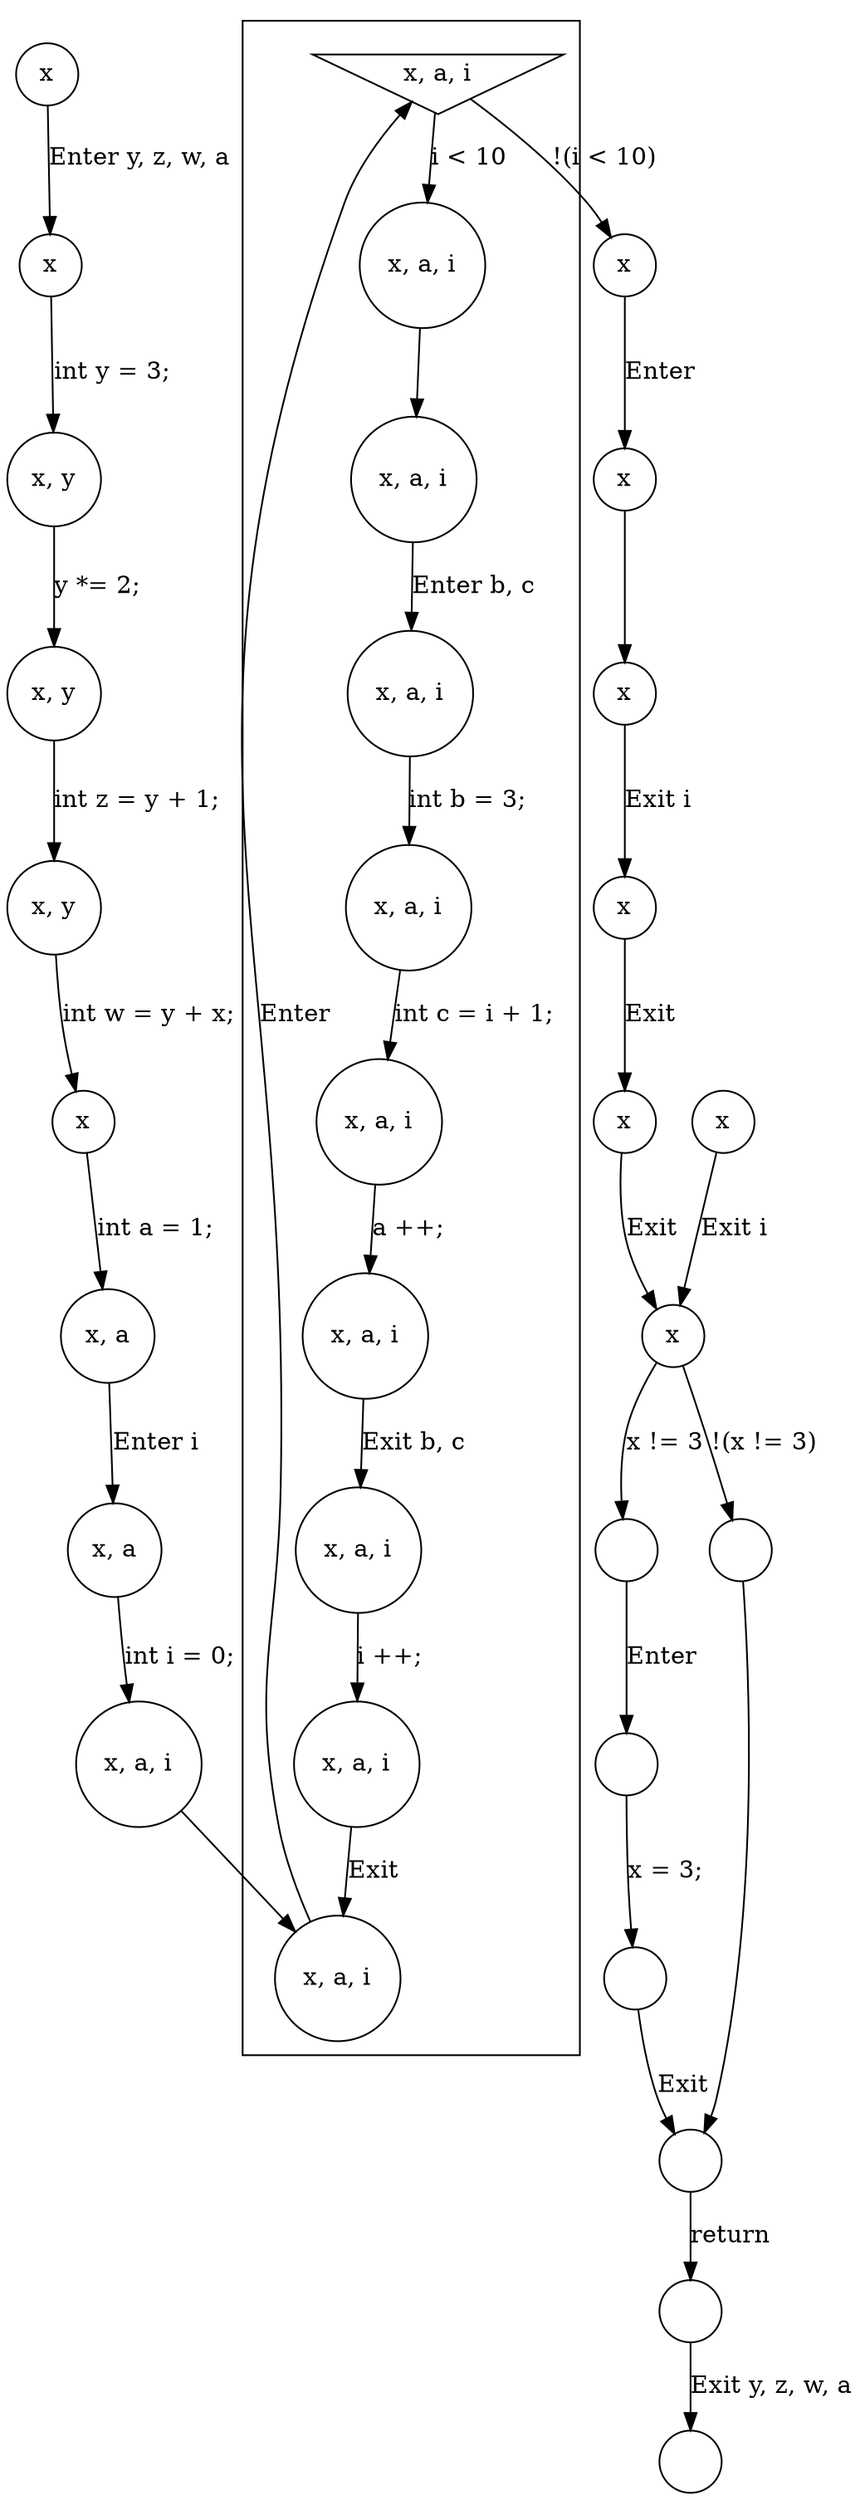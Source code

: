 digraph G {
  fontname="fixed";
  node [shape=circle, ];
  cp1 [label=<x>, ];
  cp2 [label=< >, ];
  cp3 [label=<x>, ];
  cp4 [label=<x, y>, ];
  cp5 [label=<x, y>, ];
  cp6 [label=<x, y>, ];
  cp7 [label=<x>, ];
  cp8 [label=<x, a>, ];
  cp9 [label=<x>, ];
  cp10 [label=<x, a>, ];
  cp11 [label=<x>, ];
  cp12 [label=<x, a, i>, ];
  cp13 [label=<x, a, i>, ];
  cp14 [label=<x, a, i>, shape=invtriangle, ];
  cp15 [label=<x, a, i>, ];
  cp16 [label=<x, a, i>, ];
  cp17 [label=<x, a, i>, ];
  cp18 [label=<x>, ];
  cp19 [label=<x>, ];
  cp20 [label=<x, a, i>, ];
  cp21 [label=<x, a, i>, ];
  cp22 [label=<x, a, i>, ];
  cp23 [label=<x, a, i>, ];
  cp24 [label=<x, a, i>, ];
  cp25 [label=< >, ];
  cp26 [label=< >, ];
  cp27 [label=< >, ];
  cp28 [label=< >, ];
  cp29 [label=< >, ];
  cp30 [label=< >, ];
  cp31 [label=<x>, ];
  cp32 [label=<x>, ];
  cp33 [label=<x>, ];
  
  subgraph cluster_1 { cp24;cp23;cp22;cp21;cp20;cp17;cp16;cp15;cp14;cp13;
     };
  
  cp1 -> cp3 [label=<Enter y, z, w, a>, ];
  cp3 -> cp4 [label=<int y = 3;>, ];
  cp4 -> cp5 [label=<y *= 2;>, ];
  cp5 -> cp6 [label=<int z = y + 1;>, ];
  cp6 -> cp7 [label=<int w = y + x;>, ];
  cp7 -> cp8 [label=<int a = 1;>, ];
  cp8 -> cp10 [label=<Enter i>, ];
  cp9 -> cp26 [label=<x != 3>, ];
  cp9 -> cp27 [label=<!(x != 3)>, ];
  cp10 -> cp12 [label=<int i = 0;>, ];
  cp11 -> cp9 [label=<Exit i>, ];
  cp12 -> cp13 [label=< >, ];
  cp13 -> cp14 [constraint=false, label=<Enter >, ];
  cp14 -> cp17 [label=<i &lt; 10>, ];
  cp14 -> cp18 [label=<!(i &lt; 10)>, ];
  cp15 -> cp13 [label=<Exit >, ];
  cp16 -> cp21 [label=<Enter b, c>, ];
  cp17 -> cp16 [label=< >, ];
  cp18 -> cp19 [label=<Enter >, ];
  cp19 -> cp31 [label=< >, ];
  cp20 -> cp15 [label=<i ++;>, ];
  cp21 -> cp23 [label=<int b = 3;>, ];
  cp22 -> cp20 [label=<Exit b, c>, ];
  cp23 -> cp24 [label=<int c = i + 1;>, ];
  cp24 -> cp22 [label=<a ++;>, ];
  cp25 -> cp30 [label=<return>, ];
  cp26 -> cp28 [label=<Enter >, ];
  cp27 -> cp25 [label=< >, ];
  cp28 -> cp29 [label=<x = 3;>, ];
  cp29 -> cp25 [label=<Exit >, ];
  cp30 -> cp2 [label=<Exit y, z, w, a>, ];
  cp31 -> cp32 [label=<Exit i>, ];
  cp32 -> cp33 [label=<Exit >, ];
  cp33 -> cp9 [label=<Exit >, ];
  
  }
